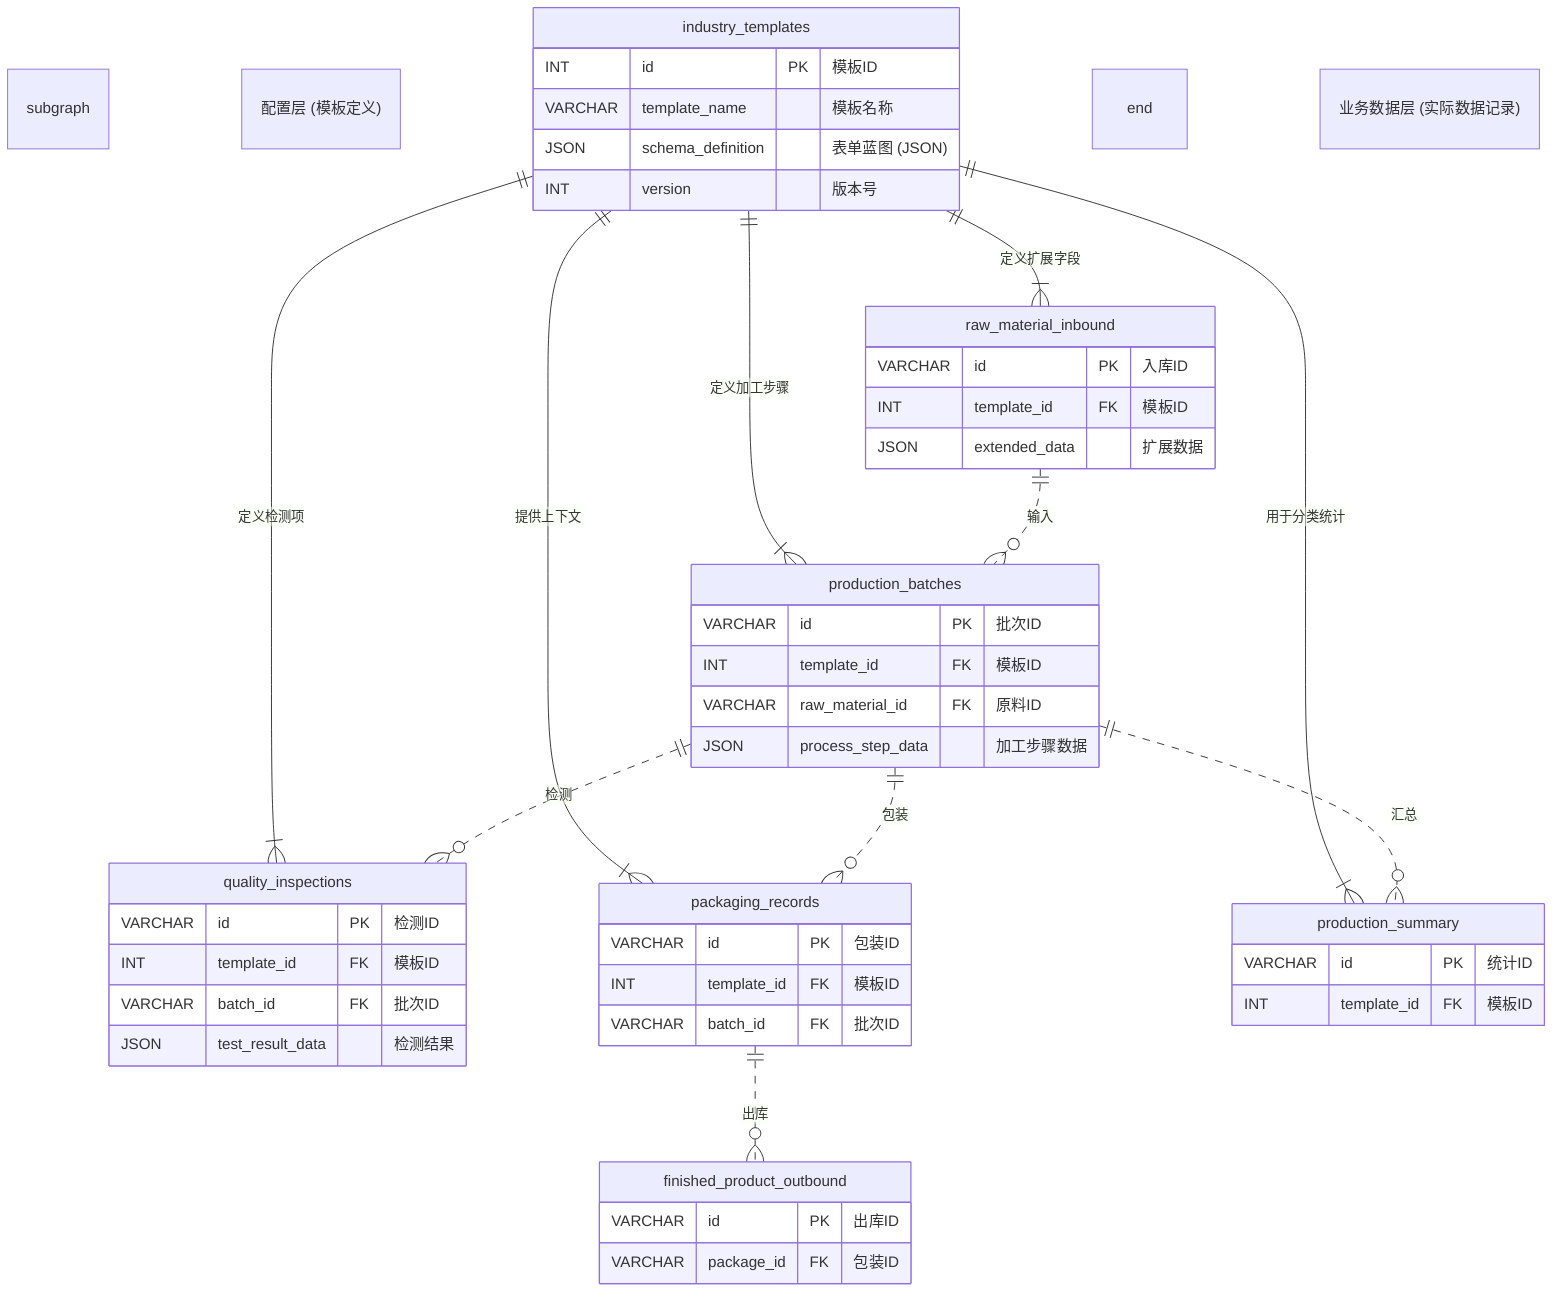 erDiagram
    subgraph "配置层 (模板定义)"
        industry_templates {
            INT id PK "模板ID"
            VARCHAR template_name "模板名称"
            JSON schema_definition "表单蓝图 (JSON)"
            INT version "版本号"
        }
    end

    subgraph "业务数据层 (实际数据记录)"
        raw_material_inbound {
            VARCHAR id PK "入库ID"
            INT template_id FK "模板ID"
            JSON extended_data "扩展数据"
        }

        production_batches {
            VARCHAR id PK "批次ID"
            INT template_id FK "模板ID"
            VARCHAR raw_material_id FK "原料ID"
            JSON process_step_data "加工步骤数据"
        }

        quality_inspections {
            VARCHAR id PK "检测ID"
            INT template_id FK "模板ID"
            VARCHAR batch_id FK "批次ID"
            JSON test_result_data "检测结果"
        }

        packaging_records {
            VARCHAR id PK "包装ID"
            INT template_id FK "模板ID"
            VARCHAR batch_id FK "批次ID"
        }

        finished_product_outbound {
            VARCHAR id PK "出库ID"
            VARCHAR package_id FK "包装ID"
        }

        production_summary {
            VARCHAR id PK "统计ID"
            INT template_id FK "模板ID"
        }
    end

    industry_templates ||--|{ raw_material_inbound : "定义扩展字段"
    industry_templates ||--|{ production_batches : "定义加工步骤"
    industry_templates ||--|{ quality_inspections : "定义检测项"
    industry_templates ||--|{ packaging_records : "提供上下文"
    industry_templates ||--|{ production_summary : "用于分类统计"

    raw_material_inbound ||..o{ production_batches : "输入"
    production_batches ||..o{ quality_inspections : "检测"
    production_batches ||..o{ packaging_records : "包装"
    packaging_records ||..o{ finished_product_outbound : "出库"
    production_batches ||..o{ production_summary : "汇总"